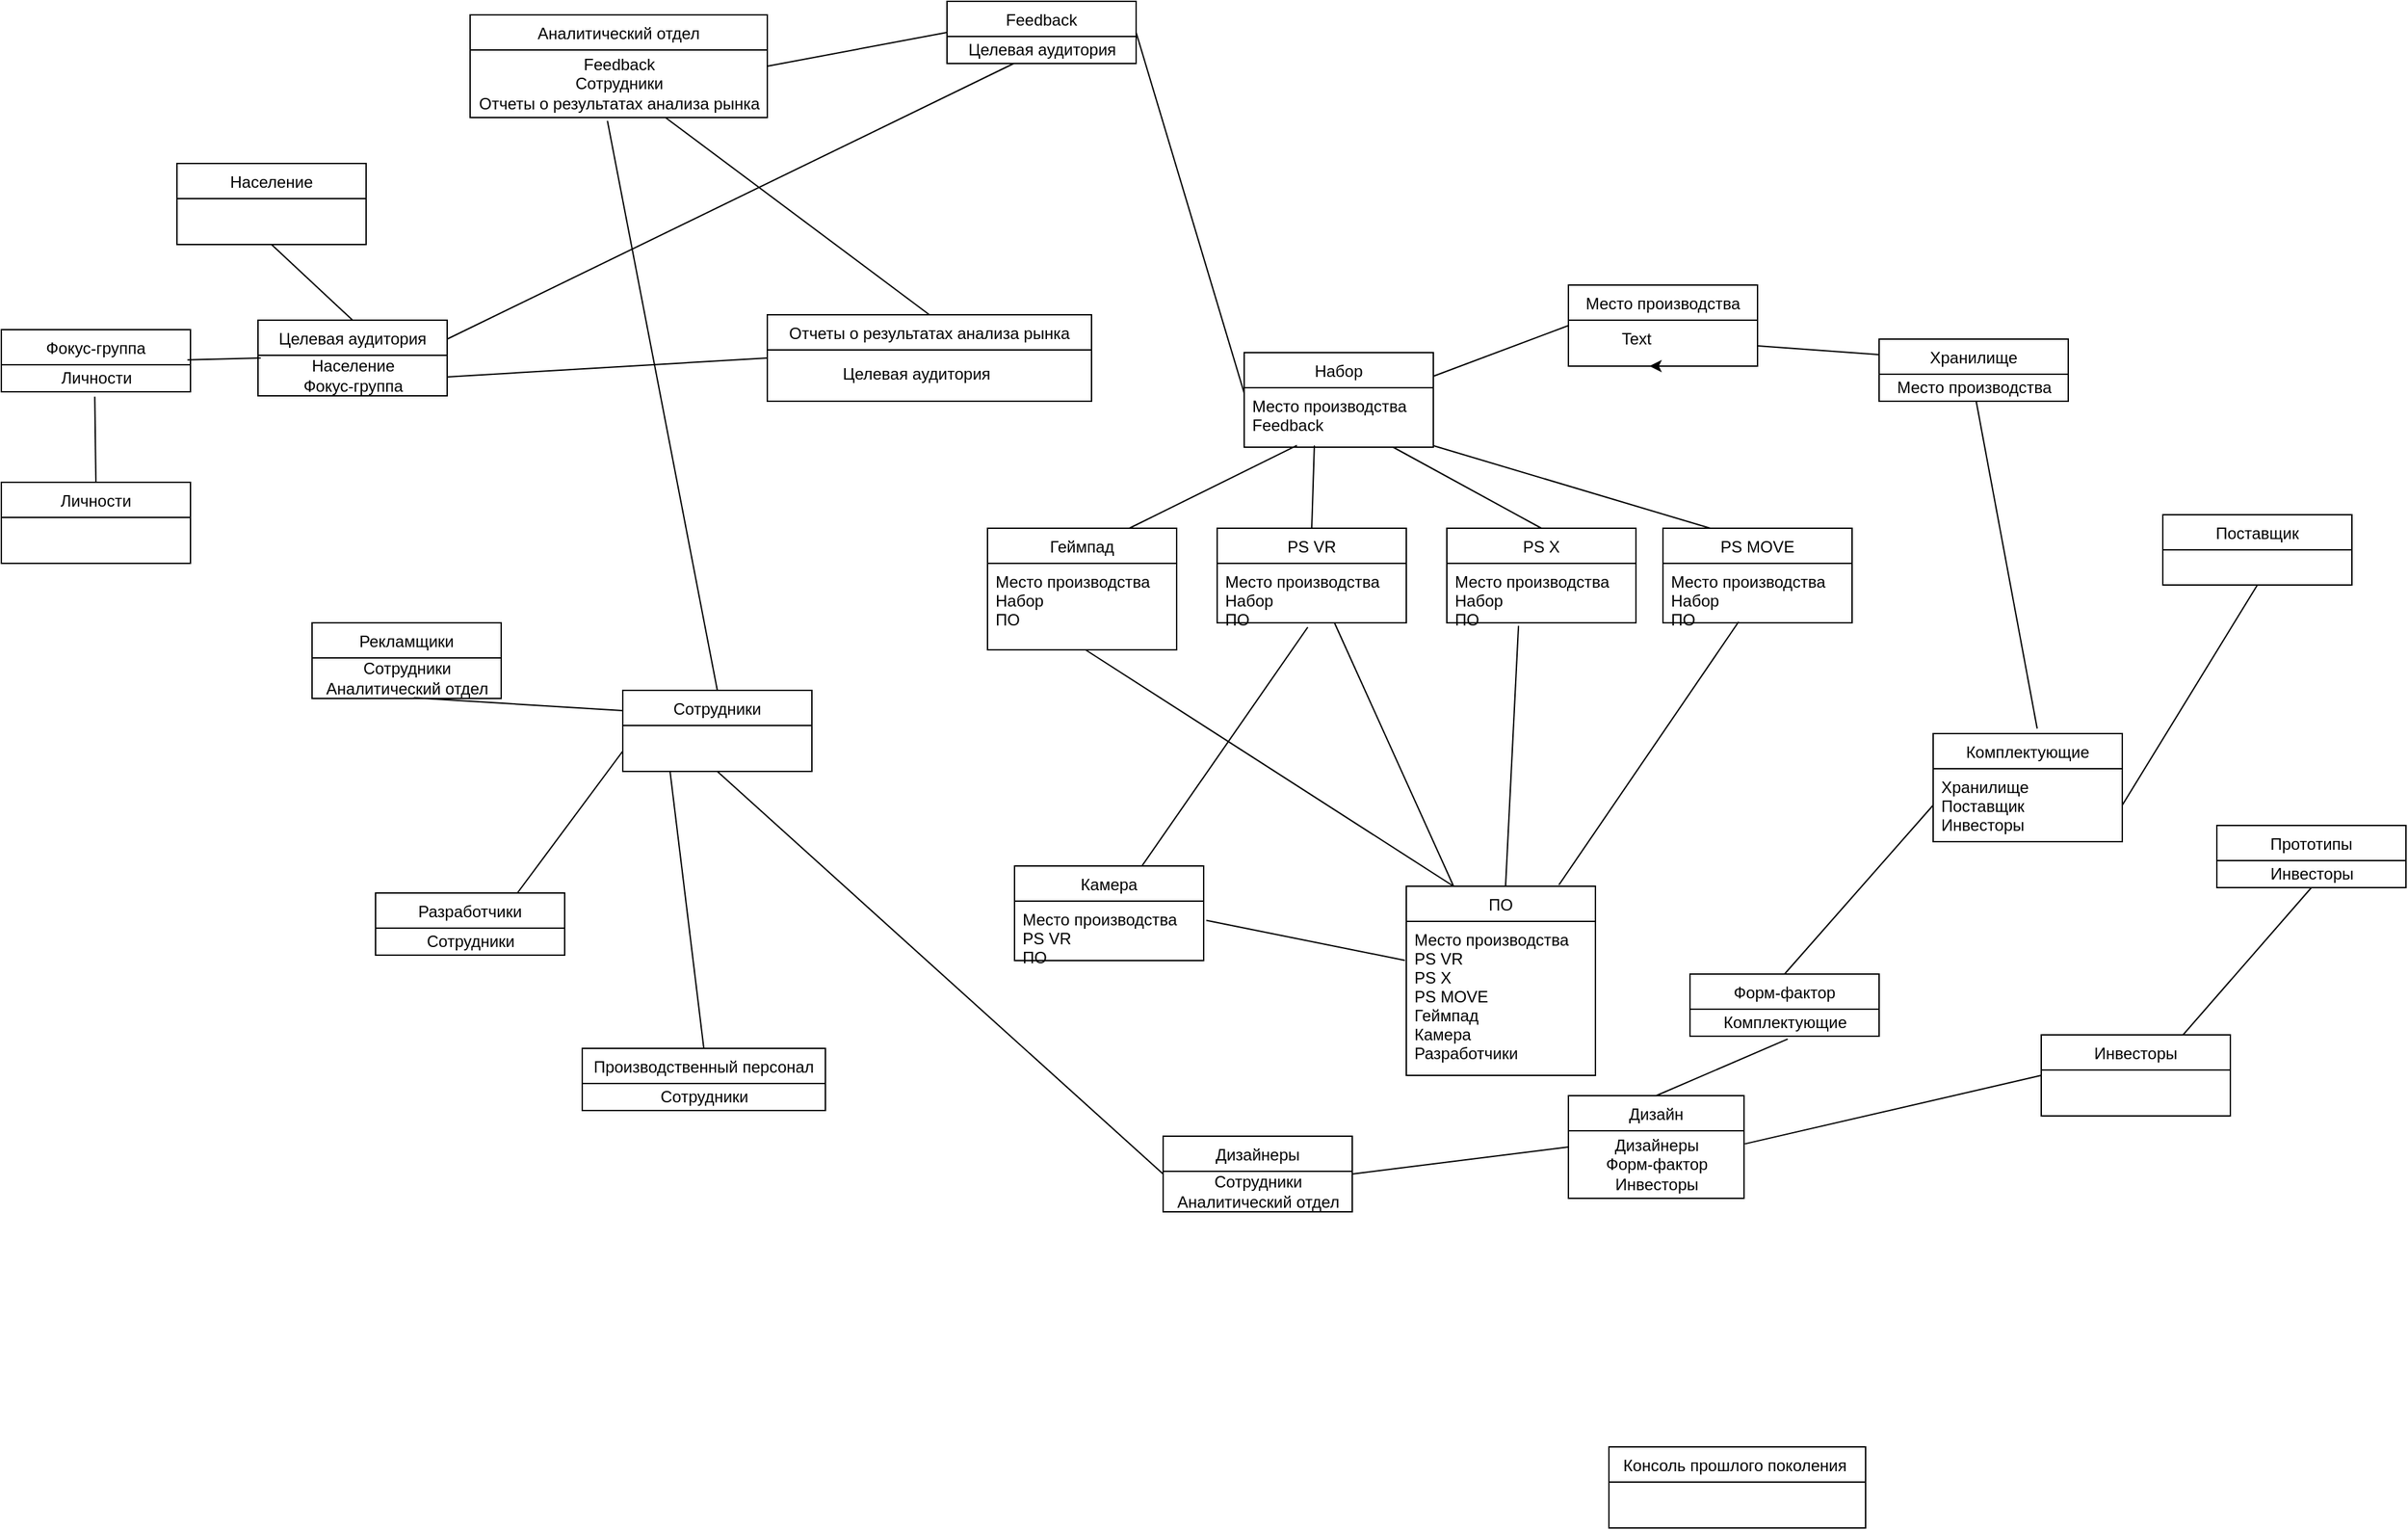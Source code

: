 <mxfile version="15.2.4" type="github">
  <diagram id="24gW2aaC1v7GGiUZ1pMK" name="Page-1">
    <mxGraphModel dx="2858" dy="2176" grid="1" gridSize="10" guides="1" tooltips="1" connect="1" arrows="1" fold="1" page="1" pageScale="1" pageWidth="827" pageHeight="1169" math="0" shadow="0">
      <root>
        <mxCell id="0" />
        <mxCell id="1" parent="0" />
        <mxCell id="wk1zh_JFjW3oBxZrR2lf-1" value="Набор" style="swimlane;fontStyle=0;childLayout=stackLayout;horizontal=1;startSize=26;fillColor=none;horizontalStack=0;resizeParent=1;resizeParentMax=0;resizeLast=0;collapsible=1;marginBottom=0;" parent="1" vertex="1">
          <mxGeometry x="160" y="70" width="140" height="70" as="geometry">
            <mxRectangle x="160" y="70" width="70" height="26" as="alternateBounds" />
          </mxGeometry>
        </mxCell>
        <mxCell id="wk1zh_JFjW3oBxZrR2lf-3" value="Место производства&#xa;Feedback" style="text;strokeColor=none;fillColor=none;align=left;verticalAlign=top;spacingLeft=4;spacingRight=4;overflow=hidden;rotatable=0;points=[[0,0.5],[1,0.5]];portConstraint=eastwest;" parent="wk1zh_JFjW3oBxZrR2lf-1" vertex="1">
          <mxGeometry y="26" width="140" height="44" as="geometry" />
        </mxCell>
        <mxCell id="wk1zh_JFjW3oBxZrR2lf-5" value="Геймпад" style="swimlane;fontStyle=0;childLayout=stackLayout;horizontal=1;startSize=26;fillColor=none;horizontalStack=0;resizeParent=1;resizeParentMax=0;resizeLast=0;collapsible=1;marginBottom=0;" parent="1" vertex="1">
          <mxGeometry x="-30" y="200" width="140" height="90" as="geometry" />
        </mxCell>
        <mxCell id="wk1zh_JFjW3oBxZrR2lf-6" value="Место производства&#xa;Набор&#xa;ПО" style="text;strokeColor=none;fillColor=none;align=left;verticalAlign=top;spacingLeft=4;spacingRight=4;overflow=hidden;rotatable=0;points=[[0,0.5],[1,0.5]];portConstraint=eastwest;" parent="wk1zh_JFjW3oBxZrR2lf-5" vertex="1">
          <mxGeometry y="26" width="140" height="64" as="geometry" />
        </mxCell>
        <mxCell id="wk1zh_JFjW3oBxZrR2lf-7" value="PS VR" style="swimlane;fontStyle=0;childLayout=stackLayout;horizontal=1;startSize=26;fillColor=none;horizontalStack=0;resizeParent=1;resizeParentMax=0;resizeLast=0;collapsible=1;marginBottom=0;" parent="1" vertex="1">
          <mxGeometry x="140" y="200" width="140" height="70" as="geometry" />
        </mxCell>
        <mxCell id="wk1zh_JFjW3oBxZrR2lf-8" value="Место производства&#xa;Набор&#xa;ПО" style="text;strokeColor=none;fillColor=none;align=left;verticalAlign=top;spacingLeft=4;spacingRight=4;overflow=hidden;rotatable=0;points=[[0,0.5],[1,0.5]];portConstraint=eastwest;" parent="wk1zh_JFjW3oBxZrR2lf-7" vertex="1">
          <mxGeometry y="26" width="140" height="44" as="geometry" />
        </mxCell>
        <mxCell id="wk1zh_JFjW3oBxZrR2lf-9" value="PS X" style="swimlane;fontStyle=0;childLayout=stackLayout;horizontal=1;startSize=26;fillColor=none;horizontalStack=0;resizeParent=1;resizeParentMax=0;resizeLast=0;collapsible=1;marginBottom=0;" parent="1" vertex="1">
          <mxGeometry x="310" y="200" width="140" height="70" as="geometry" />
        </mxCell>
        <mxCell id="wk1zh_JFjW3oBxZrR2lf-10" value="Место производства&#xa;Набор&#xa;ПО" style="text;strokeColor=none;fillColor=none;align=left;verticalAlign=top;spacingLeft=4;spacingRight=4;overflow=hidden;rotatable=0;points=[[0,0.5],[1,0.5]];portConstraint=eastwest;" parent="wk1zh_JFjW3oBxZrR2lf-9" vertex="1">
          <mxGeometry y="26" width="140" height="44" as="geometry" />
        </mxCell>
        <mxCell id="wk1zh_JFjW3oBxZrR2lf-11" value="PS MOVE" style="swimlane;fontStyle=0;childLayout=stackLayout;horizontal=1;startSize=26;fillColor=none;horizontalStack=0;resizeParent=1;resizeParentMax=0;resizeLast=0;collapsible=1;marginBottom=0;" parent="1" vertex="1">
          <mxGeometry x="470" y="200" width="140" height="70" as="geometry" />
        </mxCell>
        <mxCell id="wk1zh_JFjW3oBxZrR2lf-12" value="Место производства&#xa;Набор&#xa;ПО" style="text;strokeColor=none;fillColor=none;align=left;verticalAlign=top;spacingLeft=4;spacingRight=4;overflow=hidden;rotatable=0;points=[[0,0.5],[1,0.5]];portConstraint=eastwest;" parent="wk1zh_JFjW3oBxZrR2lf-11" vertex="1">
          <mxGeometry y="26" width="140" height="44" as="geometry" />
        </mxCell>
        <mxCell id="wk1zh_JFjW3oBxZrR2lf-13" value="Камера" style="swimlane;fontStyle=0;childLayout=stackLayout;horizontal=1;startSize=26;fillColor=none;horizontalStack=0;resizeParent=1;resizeParentMax=0;resizeLast=0;collapsible=1;marginBottom=0;" parent="1" vertex="1">
          <mxGeometry x="-10" y="450" width="140" height="70" as="geometry" />
        </mxCell>
        <mxCell id="wk1zh_JFjW3oBxZrR2lf-14" value="Место производства&#xa;PS VR&#xa;ПО" style="text;strokeColor=none;fillColor=none;align=left;verticalAlign=top;spacingLeft=4;spacingRight=4;overflow=hidden;rotatable=0;points=[[0,0.5],[1,0.5]];portConstraint=eastwest;" parent="wk1zh_JFjW3oBxZrR2lf-13" vertex="1">
          <mxGeometry y="26" width="140" height="44" as="geometry" />
        </mxCell>
        <mxCell id="wk1zh_JFjW3oBxZrR2lf-15" value="ПО" style="swimlane;fontStyle=0;childLayout=stackLayout;horizontal=1;startSize=26;fillColor=none;horizontalStack=0;resizeParent=1;resizeParentMax=0;resizeLast=0;collapsible=1;marginBottom=0;" parent="1" vertex="1">
          <mxGeometry x="280" y="465" width="140" height="140" as="geometry" />
        </mxCell>
        <mxCell id="wk1zh_JFjW3oBxZrR2lf-16" value="Место производства&#xa;PS VR&#xa;PS X&#xa;PS MOVE&#xa;Геймпад&#xa;Камера&#xa;Разработчики&#xa;" style="text;strokeColor=none;fillColor=none;align=left;verticalAlign=top;spacingLeft=4;spacingRight=4;overflow=hidden;rotatable=0;points=[[0,0.5],[1,0.5]];portConstraint=eastwest;" parent="wk1zh_JFjW3oBxZrR2lf-15" vertex="1">
          <mxGeometry y="26" width="140" height="114" as="geometry" />
        </mxCell>
        <mxCell id="wk1zh_JFjW3oBxZrR2lf-34" style="edgeStyle=orthogonalEdgeStyle;rounded=0;orthogonalLoop=1;jettySize=auto;html=1;exitX=0.5;exitY=1;exitDx=0;exitDy=0;" parent="1" source="wk1zh_JFjW3oBxZrR2lf-17" edge="1">
          <mxGeometry relative="1" as="geometry">
            <mxPoint x="460" y="80" as="targetPoint" />
          </mxGeometry>
        </mxCell>
        <mxCell id="wk1zh_JFjW3oBxZrR2lf-17" value="Место производства" style="swimlane;fontStyle=0;childLayout=stackLayout;horizontal=1;startSize=26;fillColor=none;horizontalStack=0;resizeParent=1;resizeParentMax=0;resizeLast=0;collapsible=1;marginBottom=0;" parent="1" vertex="1">
          <mxGeometry x="400" y="20" width="140" height="60" as="geometry" />
        </mxCell>
        <mxCell id="wk1zh_JFjW3oBxZrR2lf-20" value="Хранилище" style="swimlane;fontStyle=0;childLayout=stackLayout;horizontal=1;startSize=26;fillColor=none;horizontalStack=0;resizeParent=1;resizeParentMax=0;resizeLast=0;collapsible=1;marginBottom=0;" parent="1" vertex="1">
          <mxGeometry x="630" y="60" width="140" height="46" as="geometry" />
        </mxCell>
        <mxCell id="wk1zh_JFjW3oBxZrR2lf-21" value="Место производства" style="text;html=1;align=center;verticalAlign=middle;resizable=0;points=[];autosize=1;strokeColor=none;fillColor=none;" parent="wk1zh_JFjW3oBxZrR2lf-20" vertex="1">
          <mxGeometry y="26" width="140" height="20" as="geometry" />
        </mxCell>
        <mxCell id="wk1zh_JFjW3oBxZrR2lf-24" value="Комплектующие" style="swimlane;fontStyle=0;childLayout=stackLayout;horizontal=1;startSize=26;fillColor=none;horizontalStack=0;resizeParent=1;resizeParentMax=0;resizeLast=0;collapsible=1;marginBottom=0;" parent="1" vertex="1">
          <mxGeometry x="670" y="352" width="140" height="80" as="geometry" />
        </mxCell>
        <mxCell id="wk1zh_JFjW3oBxZrR2lf-25" value="Хранилище&#xa;Поставщик&#xa;Инвесторы" style="text;strokeColor=none;fillColor=none;align=left;verticalAlign=top;spacingLeft=4;spacingRight=4;overflow=hidden;rotatable=0;points=[[0,0.5],[1,0.5]];portConstraint=eastwest;" parent="wk1zh_JFjW3oBxZrR2lf-24" vertex="1">
          <mxGeometry y="26" width="140" height="54" as="geometry" />
        </mxCell>
        <mxCell id="wk1zh_JFjW3oBxZrR2lf-26" value="Поставщик" style="swimlane;fontStyle=0;childLayout=stackLayout;horizontal=1;startSize=26;fillColor=none;horizontalStack=0;resizeParent=1;resizeParentMax=0;resizeLast=0;collapsible=1;marginBottom=0;" parent="1" vertex="1">
          <mxGeometry x="840" y="190" width="140" height="52" as="geometry" />
        </mxCell>
        <mxCell id="wk1zh_JFjW3oBxZrR2lf-28" value="Форм-фактор" style="swimlane;fontStyle=0;childLayout=stackLayout;horizontal=1;startSize=26;fillColor=none;horizontalStack=0;resizeParent=1;resizeParentMax=0;resizeLast=0;collapsible=1;marginBottom=0;" parent="1" vertex="1">
          <mxGeometry x="490" y="530" width="140" height="46" as="geometry" />
        </mxCell>
        <mxCell id="Uil84AzYUFcc-cu5vtHI-4" value="Комплектующие" style="text;html=1;align=center;verticalAlign=middle;resizable=0;points=[];autosize=1;strokeColor=none;fillColor=none;" vertex="1" parent="wk1zh_JFjW3oBxZrR2lf-28">
          <mxGeometry y="26" width="140" height="20" as="geometry" />
        </mxCell>
        <mxCell id="wk1zh_JFjW3oBxZrR2lf-30" value="" style="endArrow=none;html=1;exitX=0.75;exitY=0;exitDx=0;exitDy=0;entryX=0.279;entryY=0.971;entryDx=0;entryDy=0;entryPerimeter=0;" parent="1" source="wk1zh_JFjW3oBxZrR2lf-5" target="wk1zh_JFjW3oBxZrR2lf-3" edge="1">
          <mxGeometry width="50" height="50" relative="1" as="geometry">
            <mxPoint x="230" y="400" as="sourcePoint" />
            <mxPoint x="280" y="350" as="targetPoint" />
          </mxGeometry>
        </mxCell>
        <mxCell id="wk1zh_JFjW3oBxZrR2lf-31" value="" style="endArrow=none;html=1;exitX=0.5;exitY=0;exitDx=0;exitDy=0;entryX=0.371;entryY=0.971;entryDx=0;entryDy=0;entryPerimeter=0;" parent="1" source="wk1zh_JFjW3oBxZrR2lf-7" target="wk1zh_JFjW3oBxZrR2lf-3" edge="1">
          <mxGeometry width="50" height="50" relative="1" as="geometry">
            <mxPoint x="85" y="210" as="sourcePoint" />
            <mxPoint x="209.06" y="151.246" as="targetPoint" />
          </mxGeometry>
        </mxCell>
        <mxCell id="wk1zh_JFjW3oBxZrR2lf-32" value="" style="endArrow=none;html=1;exitX=0.5;exitY=0;exitDx=0;exitDy=0;" parent="1" source="wk1zh_JFjW3oBxZrR2lf-9" target="wk1zh_JFjW3oBxZrR2lf-3" edge="1">
          <mxGeometry width="50" height="50" relative="1" as="geometry">
            <mxPoint x="95" y="220" as="sourcePoint" />
            <mxPoint x="219.06" y="161.246" as="targetPoint" />
          </mxGeometry>
        </mxCell>
        <mxCell id="wk1zh_JFjW3oBxZrR2lf-33" value="" style="endArrow=none;html=1;exitX=0.25;exitY=0;exitDx=0;exitDy=0;" parent="1" source="wk1zh_JFjW3oBxZrR2lf-11" target="wk1zh_JFjW3oBxZrR2lf-3" edge="1">
          <mxGeometry width="50" height="50" relative="1" as="geometry">
            <mxPoint x="105" y="230" as="sourcePoint" />
            <mxPoint x="229.06" y="171.246" as="targetPoint" />
          </mxGeometry>
        </mxCell>
        <mxCell id="wk1zh_JFjW3oBxZrR2lf-35" value="" style="endArrow=none;html=1;exitX=0.479;exitY=1.074;exitDx=0;exitDy=0;exitPerimeter=0;" parent="1" source="wk1zh_JFjW3oBxZrR2lf-8" target="wk1zh_JFjW3oBxZrR2lf-13" edge="1">
          <mxGeometry width="50" height="50" relative="1" as="geometry">
            <mxPoint x="115" y="240" as="sourcePoint" />
            <mxPoint x="239.06" y="181.246" as="targetPoint" />
          </mxGeometry>
        </mxCell>
        <mxCell id="wk1zh_JFjW3oBxZrR2lf-36" value="" style="endArrow=none;html=1;exitX=0.521;exitY=1.004;exitDx=0;exitDy=0;entryX=0.25;entryY=0;entryDx=0;entryDy=0;exitPerimeter=0;" parent="1" source="wk1zh_JFjW3oBxZrR2lf-6" target="wk1zh_JFjW3oBxZrR2lf-15" edge="1">
          <mxGeometry width="50" height="50" relative="1" as="geometry">
            <mxPoint x="125" y="250" as="sourcePoint" />
            <mxPoint x="249.06" y="191.246" as="targetPoint" />
          </mxGeometry>
        </mxCell>
        <mxCell id="wk1zh_JFjW3oBxZrR2lf-37" value="" style="endArrow=none;html=1;exitX=0.621;exitY=1.006;exitDx=0;exitDy=0;entryX=0.25;entryY=0;entryDx=0;entryDy=0;exitPerimeter=0;" parent="1" source="wk1zh_JFjW3oBxZrR2lf-8" target="wk1zh_JFjW3oBxZrR2lf-15" edge="1">
          <mxGeometry width="50" height="50" relative="1" as="geometry">
            <mxPoint x="135" y="260" as="sourcePoint" />
            <mxPoint x="259.06" y="201.246" as="targetPoint" />
          </mxGeometry>
        </mxCell>
        <mxCell id="wk1zh_JFjW3oBxZrR2lf-38" value="" style="endArrow=none;html=1;exitX=1.014;exitY=0.324;exitDx=0;exitDy=0;entryX=-0.007;entryY=0.253;entryDx=0;entryDy=0;entryPerimeter=0;exitPerimeter=0;" parent="1" source="wk1zh_JFjW3oBxZrR2lf-14" target="wk1zh_JFjW3oBxZrR2lf-16" edge="1">
          <mxGeometry width="50" height="50" relative="1" as="geometry">
            <mxPoint x="145" y="270" as="sourcePoint" />
            <mxPoint x="269.06" y="211.246" as="targetPoint" />
          </mxGeometry>
        </mxCell>
        <mxCell id="wk1zh_JFjW3oBxZrR2lf-39" value="" style="endArrow=none;html=1;entryX=0.379;entryY=1.051;entryDx=0;entryDy=0;entryPerimeter=0;" parent="1" source="wk1zh_JFjW3oBxZrR2lf-15" target="wk1zh_JFjW3oBxZrR2lf-10" edge="1">
          <mxGeometry width="50" height="50" relative="1" as="geometry">
            <mxPoint x="155" y="280" as="sourcePoint" />
            <mxPoint x="279.06" y="221.246" as="targetPoint" />
          </mxGeometry>
        </mxCell>
        <mxCell id="wk1zh_JFjW3oBxZrR2lf-40" value="" style="endArrow=none;html=1;exitX=0.807;exitY=-0.007;exitDx=0;exitDy=0;entryX=0.4;entryY=0.983;entryDx=0;entryDy=0;entryPerimeter=0;exitPerimeter=0;" parent="1" source="wk1zh_JFjW3oBxZrR2lf-15" target="wk1zh_JFjW3oBxZrR2lf-12" edge="1">
          <mxGeometry width="50" height="50" relative="1" as="geometry">
            <mxPoint x="165" y="290" as="sourcePoint" />
            <mxPoint x="289.06" y="231.246" as="targetPoint" />
          </mxGeometry>
        </mxCell>
        <mxCell id="wk1zh_JFjW3oBxZrR2lf-41" value="" style="endArrow=none;html=1;exitX=0;exitY=0.5;exitDx=0;exitDy=0;entryX=1;entryY=0.25;entryDx=0;entryDy=0;" parent="1" source="wk1zh_JFjW3oBxZrR2lf-17" target="wk1zh_JFjW3oBxZrR2lf-1" edge="1">
          <mxGeometry width="50" height="50" relative="1" as="geometry">
            <mxPoint x="175" y="300" as="sourcePoint" />
            <mxPoint x="299.06" y="241.246" as="targetPoint" />
          </mxGeometry>
        </mxCell>
        <mxCell id="wk1zh_JFjW3oBxZrR2lf-42" value="" style="endArrow=none;html=1;exitX=0;exitY=0.25;exitDx=0;exitDy=0;entryX=1;entryY=0.75;entryDx=0;entryDy=0;" parent="1" source="wk1zh_JFjW3oBxZrR2lf-20" target="wk1zh_JFjW3oBxZrR2lf-17" edge="1">
          <mxGeometry width="50" height="50" relative="1" as="geometry">
            <mxPoint x="185" y="310" as="sourcePoint" />
            <mxPoint x="309.06" y="251.246" as="targetPoint" />
          </mxGeometry>
        </mxCell>
        <mxCell id="wk1zh_JFjW3oBxZrR2lf-43" value="" style="endArrow=none;html=1;exitX=0.55;exitY=-0.047;exitDx=0;exitDy=0;exitPerimeter=0;" parent="1" source="wk1zh_JFjW3oBxZrR2lf-24" target="wk1zh_JFjW3oBxZrR2lf-21" edge="1">
          <mxGeometry width="50" height="50" relative="1" as="geometry">
            <mxPoint x="195" y="320" as="sourcePoint" />
            <mxPoint x="319.06" y="261.246" as="targetPoint" />
          </mxGeometry>
        </mxCell>
        <mxCell id="wk1zh_JFjW3oBxZrR2lf-44" value="" style="endArrow=none;html=1;entryX=1;entryY=0.5;entryDx=0;entryDy=0;exitX=0.5;exitY=1;exitDx=0;exitDy=0;" parent="1" source="wk1zh_JFjW3oBxZrR2lf-26" target="wk1zh_JFjW3oBxZrR2lf-25" edge="1">
          <mxGeometry width="50" height="50" relative="1" as="geometry">
            <mxPoint x="925" y="180" as="sourcePoint" />
            <mxPoint x="329.06" y="271.246" as="targetPoint" />
          </mxGeometry>
        </mxCell>
        <mxCell id="wk1zh_JFjW3oBxZrR2lf-45" value="Feedback" style="swimlane;fontStyle=0;childLayout=stackLayout;horizontal=1;startSize=26;fillColor=none;horizontalStack=0;resizeParent=1;resizeParentMax=0;resizeLast=0;collapsible=1;marginBottom=0;" parent="1" vertex="1">
          <mxGeometry x="-60" y="-190" width="140" height="46" as="geometry" />
        </mxCell>
        <mxCell id="Uil84AzYUFcc-cu5vtHI-38" value="Целевая аудитория" style="text;html=1;align=center;verticalAlign=middle;resizable=0;points=[];autosize=1;strokeColor=none;fillColor=none;" vertex="1" parent="wk1zh_JFjW3oBxZrR2lf-45">
          <mxGeometry y="26" width="140" height="20" as="geometry" />
        </mxCell>
        <mxCell id="wk1zh_JFjW3oBxZrR2lf-47" value="" style="endArrow=none;html=1;exitX=1;exitY=0.5;exitDx=0;exitDy=0;" parent="1" source="wk1zh_JFjW3oBxZrR2lf-45" edge="1">
          <mxGeometry width="50" height="50" relative="1" as="geometry">
            <mxPoint x="480" y="300" as="sourcePoint" />
            <mxPoint x="160" y="100" as="targetPoint" />
          </mxGeometry>
        </mxCell>
        <mxCell id="wk1zh_JFjW3oBxZrR2lf-50" value="" style="group" parent="1" vertex="1" connectable="0">
          <mxGeometry x="-413" y="-180" width="220" height="66" as="geometry" />
        </mxCell>
        <mxCell id="wk1zh_JFjW3oBxZrR2lf-48" value="Аналитический отдел" style="swimlane;fontStyle=0;childLayout=stackLayout;horizontal=1;startSize=26;fillColor=none;horizontalStack=0;resizeParent=1;resizeParentMax=0;resizeLast=0;collapsible=1;marginBottom=0;" parent="wk1zh_JFjW3oBxZrR2lf-50" vertex="1">
          <mxGeometry width="220" height="76" as="geometry" />
        </mxCell>
        <mxCell id="wk1zh_JFjW3oBxZrR2lf-49" value="Feedback&lt;br&gt;Сотрудники&lt;br&gt;Отчеты о результатах анализа рынка" style="text;html=1;align=center;verticalAlign=middle;resizable=0;points=[];autosize=1;strokeColor=none;fillColor=none;" parent="wk1zh_JFjW3oBxZrR2lf-48" vertex="1">
          <mxGeometry y="26" width="220" height="50" as="geometry" />
        </mxCell>
        <mxCell id="wk1zh_JFjW3oBxZrR2lf-51" value="" style="endArrow=none;html=1;exitX=1;exitY=0.5;exitDx=0;exitDy=0;entryX=0;entryY=0.5;entryDx=0;entryDy=0;" parent="1" source="wk1zh_JFjW3oBxZrR2lf-48" target="wk1zh_JFjW3oBxZrR2lf-45" edge="1">
          <mxGeometry width="50" height="50" relative="1" as="geometry">
            <mxPoint x="290" y="300" as="sourcePoint" />
            <mxPoint x="340" y="250" as="targetPoint" />
          </mxGeometry>
        </mxCell>
        <mxCell id="wk1zh_JFjW3oBxZrR2lf-52" value="" style="group" parent="1" vertex="1" connectable="0">
          <mxGeometry x="750" y="575" width="140" height="60" as="geometry" />
        </mxCell>
        <mxCell id="wk1zh_JFjW3oBxZrR2lf-53" value="Инвесторы" style="swimlane;fontStyle=0;childLayout=stackLayout;horizontal=1;startSize=26;fillColor=none;horizontalStack=0;resizeParent=1;resizeParentMax=0;resizeLast=0;collapsible=1;marginBottom=0;" parent="wk1zh_JFjW3oBxZrR2lf-52" vertex="1">
          <mxGeometry width="140" height="60" as="geometry" />
        </mxCell>
        <mxCell id="wk1zh_JFjW3oBxZrR2lf-55" value="" style="group" parent="1" vertex="1" connectable="0">
          <mxGeometry x="100" y="650" width="140" height="60" as="geometry" />
        </mxCell>
        <mxCell id="wk1zh_JFjW3oBxZrR2lf-56" value="Дизайнеры" style="swimlane;fontStyle=0;childLayout=stackLayout;horizontal=1;startSize=26;fillColor=none;horizontalStack=0;resizeParent=1;resizeParentMax=0;resizeLast=0;collapsible=1;marginBottom=0;" parent="wk1zh_JFjW3oBxZrR2lf-55" vertex="1">
          <mxGeometry width="140" height="56" as="geometry" />
        </mxCell>
        <mxCell id="Uil84AzYUFcc-cu5vtHI-12" value="Сотрудники&lt;br&gt;Аналитический отдел" style="text;html=1;align=center;verticalAlign=middle;resizable=0;points=[];autosize=1;strokeColor=none;fillColor=none;" vertex="1" parent="wk1zh_JFjW3oBxZrR2lf-56">
          <mxGeometry y="26" width="140" height="30" as="geometry" />
        </mxCell>
        <mxCell id="wk1zh_JFjW3oBxZrR2lf-57" value="" style="group" parent="1" vertex="1" connectable="0">
          <mxGeometry x="880" y="420" width="140" height="60" as="geometry" />
        </mxCell>
        <mxCell id="wk1zh_JFjW3oBxZrR2lf-58" value="Прототипы" style="swimlane;fontStyle=0;childLayout=stackLayout;horizontal=1;startSize=26;fillColor=none;horizontalStack=0;resizeParent=1;resizeParentMax=0;resizeLast=0;collapsible=1;marginBottom=0;" parent="wk1zh_JFjW3oBxZrR2lf-57" vertex="1">
          <mxGeometry width="140" height="46" as="geometry" />
        </mxCell>
        <mxCell id="Uil84AzYUFcc-cu5vtHI-9" value="Инвесторы" style="text;html=1;align=center;verticalAlign=middle;resizable=0;points=[];autosize=1;strokeColor=none;fillColor=none;" vertex="1" parent="wk1zh_JFjW3oBxZrR2lf-58">
          <mxGeometry y="26" width="140" height="20" as="geometry" />
        </mxCell>
        <mxCell id="wk1zh_JFjW3oBxZrR2lf-60" value="" style="group" parent="1" vertex="1" connectable="0">
          <mxGeometry x="-300" y="320" width="140" height="60" as="geometry" />
        </mxCell>
        <mxCell id="wk1zh_JFjW3oBxZrR2lf-61" value="Сотрудники" style="swimlane;fontStyle=0;childLayout=stackLayout;horizontal=1;startSize=26;fillColor=none;horizontalStack=0;resizeParent=1;resizeParentMax=0;resizeLast=0;collapsible=1;marginBottom=0;" parent="wk1zh_JFjW3oBxZrR2lf-60" vertex="1">
          <mxGeometry width="140" height="60" as="geometry" />
        </mxCell>
        <mxCell id="Uil84AzYUFcc-cu5vtHI-5" value="" style="endArrow=none;html=1;exitX=0.5;exitY=0;exitDx=0;exitDy=0;entryX=0;entryY=0.5;entryDx=0;entryDy=0;" edge="1" parent="1" source="wk1zh_JFjW3oBxZrR2lf-28" target="wk1zh_JFjW3oBxZrR2lf-25">
          <mxGeometry width="50" height="50" relative="1" as="geometry">
            <mxPoint x="230" y="380" as="sourcePoint" />
            <mxPoint x="280" y="330" as="targetPoint" />
          </mxGeometry>
        </mxCell>
        <mxCell id="Uil84AzYUFcc-cu5vtHI-6" value="" style="group" vertex="1" connectable="0" parent="1">
          <mxGeometry x="400" y="620" width="140" height="90" as="geometry" />
        </mxCell>
        <mxCell id="wk1zh_JFjW3oBxZrR2lf-19" value="Дизайн" style="swimlane;fontStyle=0;childLayout=stackLayout;horizontal=1;startSize=26;fillColor=none;horizontalStack=0;resizeParent=1;resizeParentMax=0;resizeLast=0;collapsible=1;marginBottom=0;" parent="Uil84AzYUFcc-cu5vtHI-6" vertex="1">
          <mxGeometry width="130" height="76" as="geometry" />
        </mxCell>
        <mxCell id="Uil84AzYUFcc-cu5vtHI-3" value="Дизайнеры&lt;br&gt;Форм-фактор&lt;br&gt;Инвесторы" style="text;html=1;align=center;verticalAlign=middle;resizable=0;points=[];autosize=1;strokeColor=none;fillColor=none;" vertex="1" parent="wk1zh_JFjW3oBxZrR2lf-19">
          <mxGeometry y="26" width="130" height="50" as="geometry" />
        </mxCell>
        <mxCell id="Uil84AzYUFcc-cu5vtHI-7" value="" style="endArrow=none;html=1;entryX=0.517;entryY=1.103;entryDx=0;entryDy=0;entryPerimeter=0;exitX=0.5;exitY=0;exitDx=0;exitDy=0;" edge="1" parent="1" source="wk1zh_JFjW3oBxZrR2lf-19" target="Uil84AzYUFcc-cu5vtHI-4">
          <mxGeometry width="50" height="50" relative="1" as="geometry">
            <mxPoint x="230" y="380" as="sourcePoint" />
            <mxPoint x="280" y="330" as="targetPoint" />
          </mxGeometry>
        </mxCell>
        <mxCell id="Uil84AzYUFcc-cu5vtHI-8" value="" style="endArrow=none;html=1;entryX=0;entryY=0.5;entryDx=0;entryDy=0;exitX=1;exitY=0.5;exitDx=0;exitDy=0;" edge="1" parent="1" source="wk1zh_JFjW3oBxZrR2lf-56" target="wk1zh_JFjW3oBxZrR2lf-19">
          <mxGeometry width="50" height="50" relative="1" as="geometry">
            <mxPoint x="230" y="380" as="sourcePoint" />
            <mxPoint x="280" y="330" as="targetPoint" />
          </mxGeometry>
        </mxCell>
        <mxCell id="Uil84AzYUFcc-cu5vtHI-10" value="" style="endArrow=none;html=1;entryX=0.5;entryY=1;entryDx=0;entryDy=0;exitX=0.75;exitY=0;exitDx=0;exitDy=0;" edge="1" parent="1" source="wk1zh_JFjW3oBxZrR2lf-53" target="wk1zh_JFjW3oBxZrR2lf-58">
          <mxGeometry width="50" height="50" relative="1" as="geometry">
            <mxPoint x="230" y="370" as="sourcePoint" />
            <mxPoint x="280" y="320" as="targetPoint" />
          </mxGeometry>
        </mxCell>
        <mxCell id="Uil84AzYUFcc-cu5vtHI-11" value="" style="endArrow=none;html=1;entryX=0;entryY=0.5;entryDx=0;entryDy=0;exitX=1.005;exitY=0.194;exitDx=0;exitDy=0;exitPerimeter=0;" edge="1" parent="1" source="Uil84AzYUFcc-cu5vtHI-3" target="wk1zh_JFjW3oBxZrR2lf-53">
          <mxGeometry width="50" height="50" relative="1" as="geometry">
            <mxPoint x="230" y="370" as="sourcePoint" />
            <mxPoint x="280" y="320" as="targetPoint" />
          </mxGeometry>
        </mxCell>
        <mxCell id="Uil84AzYUFcc-cu5vtHI-13" value="" style="endArrow=none;html=1;entryX=0.462;entryY=1.049;entryDx=0;entryDy=0;entryPerimeter=0;exitX=0.5;exitY=0;exitDx=0;exitDy=0;" edge="1" parent="1" source="wk1zh_JFjW3oBxZrR2lf-61" target="wk1zh_JFjW3oBxZrR2lf-49">
          <mxGeometry width="50" height="50" relative="1" as="geometry">
            <mxPoint x="230" y="360" as="sourcePoint" />
            <mxPoint x="280" y="310" as="targetPoint" />
          </mxGeometry>
        </mxCell>
        <mxCell id="Uil84AzYUFcc-cu5vtHI-14" value="" style="endArrow=none;html=1;entryX=0.5;entryY=1;entryDx=0;entryDy=0;exitX=0;exitY=0.5;exitDx=0;exitDy=0;" edge="1" parent="1" source="wk1zh_JFjW3oBxZrR2lf-56" target="wk1zh_JFjW3oBxZrR2lf-61">
          <mxGeometry width="50" height="50" relative="1" as="geometry">
            <mxPoint x="230" y="360" as="sourcePoint" />
            <mxPoint x="280" y="310" as="targetPoint" />
          </mxGeometry>
        </mxCell>
        <mxCell id="Uil84AzYUFcc-cu5vtHI-15" value="" style="group" vertex="1" connectable="0" parent="1">
          <mxGeometry x="-483" y="470" width="140" height="60" as="geometry" />
        </mxCell>
        <mxCell id="Uil84AzYUFcc-cu5vtHI-16" value="Разработчики" style="swimlane;fontStyle=0;childLayout=stackLayout;horizontal=1;startSize=26;fillColor=none;horizontalStack=0;resizeParent=1;resizeParentMax=0;resizeLast=0;collapsible=1;marginBottom=0;" vertex="1" parent="Uil84AzYUFcc-cu5vtHI-15">
          <mxGeometry width="140" height="46" as="geometry" />
        </mxCell>
        <mxCell id="Uil84AzYUFcc-cu5vtHI-24" value="Сотрудники" style="text;html=1;align=center;verticalAlign=middle;resizable=0;points=[];autosize=1;strokeColor=none;fillColor=none;" vertex="1" parent="Uil84AzYUFcc-cu5vtHI-16">
          <mxGeometry y="26" width="140" height="20" as="geometry" />
        </mxCell>
        <mxCell id="Uil84AzYUFcc-cu5vtHI-17" value="" style="group" vertex="1" connectable="0" parent="1">
          <mxGeometry x="-330" y="585" width="180" height="60" as="geometry" />
        </mxCell>
        <mxCell id="Uil84AzYUFcc-cu5vtHI-18" value="Производственный персонал" style="swimlane;fontStyle=0;childLayout=stackLayout;horizontal=1;startSize=26;fillColor=none;horizontalStack=0;resizeParent=1;resizeParentMax=0;resizeLast=0;collapsible=1;marginBottom=0;" vertex="1" parent="Uil84AzYUFcc-cu5vtHI-17">
          <mxGeometry width="180" height="46" as="geometry" />
        </mxCell>
        <mxCell id="Uil84AzYUFcc-cu5vtHI-23" value="Сотрудники" style="text;html=1;align=center;verticalAlign=middle;resizable=0;points=[];autosize=1;strokeColor=none;fillColor=none;" vertex="1" parent="Uil84AzYUFcc-cu5vtHI-18">
          <mxGeometry y="26" width="180" height="20" as="geometry" />
        </mxCell>
        <mxCell id="Uil84AzYUFcc-cu5vtHI-20" value="Text" style="text;html=1;align=center;verticalAlign=middle;resizable=0;points=[];autosize=1;strokeColor=none;fillColor=none;" vertex="1" parent="1">
          <mxGeometry x="430" y="50" width="40" height="20" as="geometry" />
        </mxCell>
        <mxCell id="Uil84AzYUFcc-cu5vtHI-21" value="" style="group" vertex="1" connectable="0" parent="1">
          <mxGeometry x="-530" y="270" width="140" height="60" as="geometry" />
        </mxCell>
        <mxCell id="Uil84AzYUFcc-cu5vtHI-22" value="Рекламщики" style="swimlane;fontStyle=0;childLayout=stackLayout;horizontal=1;startSize=26;fillColor=none;horizontalStack=0;resizeParent=1;resizeParentMax=0;resizeLast=0;collapsible=1;marginBottom=0;" vertex="1" parent="Uil84AzYUFcc-cu5vtHI-21">
          <mxGeometry width="140" height="56" as="geometry" />
        </mxCell>
        <mxCell id="Uil84AzYUFcc-cu5vtHI-25" value="Сотрудники&lt;br&gt;Аналитический отдел" style="text;html=1;align=center;verticalAlign=middle;resizable=0;points=[];autosize=1;strokeColor=none;fillColor=none;" vertex="1" parent="Uil84AzYUFcc-cu5vtHI-22">
          <mxGeometry y="26" width="140" height="30" as="geometry" />
        </mxCell>
        <mxCell id="Uil84AzYUFcc-cu5vtHI-26" value="" style="endArrow=none;html=1;entryX=0.25;entryY=1;entryDx=0;entryDy=0;exitX=0.5;exitY=0;exitDx=0;exitDy=0;" edge="1" parent="1" source="Uil84AzYUFcc-cu5vtHI-18" target="wk1zh_JFjW3oBxZrR2lf-61">
          <mxGeometry width="50" height="50" relative="1" as="geometry">
            <mxPoint x="230" y="360" as="sourcePoint" />
            <mxPoint x="280" y="310" as="targetPoint" />
          </mxGeometry>
        </mxCell>
        <mxCell id="Uil84AzYUFcc-cu5vtHI-27" value="" style="endArrow=none;html=1;entryX=0;entryY=0.75;entryDx=0;entryDy=0;exitX=0.75;exitY=0;exitDx=0;exitDy=0;" edge="1" parent="1" source="Uil84AzYUFcc-cu5vtHI-16" target="wk1zh_JFjW3oBxZrR2lf-61">
          <mxGeometry width="50" height="50" relative="1" as="geometry">
            <mxPoint x="230" y="360" as="sourcePoint" />
            <mxPoint x="280" y="310" as="targetPoint" />
          </mxGeometry>
        </mxCell>
        <mxCell id="Uil84AzYUFcc-cu5vtHI-28" value="" style="endArrow=none;html=1;entryX=0.538;entryY=0.985;entryDx=0;entryDy=0;entryPerimeter=0;exitX=0;exitY=0.25;exitDx=0;exitDy=0;" edge="1" parent="1" source="wk1zh_JFjW3oBxZrR2lf-61" target="Uil84AzYUFcc-cu5vtHI-25">
          <mxGeometry width="50" height="50" relative="1" as="geometry">
            <mxPoint x="230" y="360" as="sourcePoint" />
            <mxPoint x="280" y="310" as="targetPoint" />
          </mxGeometry>
        </mxCell>
        <mxCell id="Uil84AzYUFcc-cu5vtHI-31" value="" style="group" vertex="1" connectable="0" parent="1">
          <mxGeometry x="-630" y="-70" width="140" height="60" as="geometry" />
        </mxCell>
        <mxCell id="Uil84AzYUFcc-cu5vtHI-32" value="Население" style="swimlane;fontStyle=0;childLayout=stackLayout;horizontal=1;startSize=26;fillColor=none;horizontalStack=0;resizeParent=1;resizeParentMax=0;resizeLast=0;collapsible=1;marginBottom=0;" vertex="1" parent="Uil84AzYUFcc-cu5vtHI-31">
          <mxGeometry width="140" height="60" as="geometry" />
        </mxCell>
        <mxCell id="Uil84AzYUFcc-cu5vtHI-34" value="" style="endArrow=none;html=1;entryX=0.5;entryY=1;entryDx=0;entryDy=0;exitX=0.5;exitY=0;exitDx=0;exitDy=0;" edge="1" parent="1" source="Uil84AzYUFcc-cu5vtHI-30" target="Uil84AzYUFcc-cu5vtHI-32">
          <mxGeometry width="50" height="50" relative="1" as="geometry">
            <mxPoint x="200" y="236" as="sourcePoint" />
            <mxPoint x="250" y="186" as="targetPoint" />
          </mxGeometry>
        </mxCell>
        <mxCell id="Uil84AzYUFcc-cu5vtHI-30" value="Целевая аудитория" style="swimlane;fontStyle=0;childLayout=stackLayout;horizontal=1;startSize=26;fillColor=none;horizontalStack=0;resizeParent=1;resizeParentMax=0;resizeLast=0;collapsible=1;marginBottom=0;" vertex="1" parent="1">
          <mxGeometry x="-570" y="46" width="140" height="56" as="geometry" />
        </mxCell>
        <mxCell id="Uil84AzYUFcc-cu5vtHI-49" value="Население&lt;br&gt;Фокус-группа" style="text;html=1;align=center;verticalAlign=middle;resizable=0;points=[];autosize=1;strokeColor=none;fillColor=none;" vertex="1" parent="Uil84AzYUFcc-cu5vtHI-30">
          <mxGeometry y="26" width="140" height="30" as="geometry" />
        </mxCell>
        <mxCell id="Uil84AzYUFcc-cu5vtHI-39" value="" style="group" vertex="1" connectable="0" parent="1">
          <mxGeometry x="-193" y="42" width="240" height="64" as="geometry" />
        </mxCell>
        <mxCell id="Uil84AzYUFcc-cu5vtHI-35" value="" style="group" vertex="1" connectable="0" parent="Uil84AzYUFcc-cu5vtHI-39">
          <mxGeometry width="240" height="64" as="geometry" />
        </mxCell>
        <mxCell id="Uil84AzYUFcc-cu5vtHI-36" value="Отчеты о результатах анализа рынка" style="swimlane;fontStyle=0;childLayout=stackLayout;horizontal=1;startSize=26;fillColor=none;horizontalStack=0;resizeParent=1;resizeParentMax=0;resizeLast=0;collapsible=1;marginBottom=0;" vertex="1" parent="Uil84AzYUFcc-cu5vtHI-35">
          <mxGeometry width="240" height="64" as="geometry" />
        </mxCell>
        <mxCell id="Uil84AzYUFcc-cu5vtHI-37" value="Целевая аудитория" style="text;html=1;align=center;verticalAlign=middle;resizable=0;points=[];autosize=1;strokeColor=none;fillColor=none;" vertex="1" parent="Uil84AzYUFcc-cu5vtHI-39">
          <mxGeometry x="50" y="34" width="120" height="20" as="geometry" />
        </mxCell>
        <mxCell id="Uil84AzYUFcc-cu5vtHI-40" value="" style="endArrow=none;html=1;exitX=1;exitY=0.25;exitDx=0;exitDy=0;" edge="1" parent="1" source="Uil84AzYUFcc-cu5vtHI-30" target="Uil84AzYUFcc-cu5vtHI-38">
          <mxGeometry width="50" height="50" relative="1" as="geometry">
            <mxPoint x="-190" y="36" as="sourcePoint" />
            <mxPoint x="-140" y="-14" as="targetPoint" />
          </mxGeometry>
        </mxCell>
        <mxCell id="Uil84AzYUFcc-cu5vtHI-41" value="" style="endArrow=none;html=1;exitX=1;exitY=0.75;exitDx=0;exitDy=0;entryX=0;entryY=0.5;entryDx=0;entryDy=0;" edge="1" parent="1" source="Uil84AzYUFcc-cu5vtHI-30" target="Uil84AzYUFcc-cu5vtHI-36">
          <mxGeometry width="50" height="50" relative="1" as="geometry">
            <mxPoint x="230" as="sourcePoint" />
            <mxPoint x="280" y="-50" as="targetPoint" />
          </mxGeometry>
        </mxCell>
        <mxCell id="Uil84AzYUFcc-cu5vtHI-42" value="" style="endArrow=none;html=1;entryX=0.658;entryY=1.002;entryDx=0;entryDy=0;entryPerimeter=0;exitX=0.5;exitY=0;exitDx=0;exitDy=0;" edge="1" parent="1" source="Uil84AzYUFcc-cu5vtHI-36" target="wk1zh_JFjW3oBxZrR2lf-49">
          <mxGeometry width="50" height="50" relative="1" as="geometry">
            <mxPoint x="230" as="sourcePoint" />
            <mxPoint x="280" y="-50" as="targetPoint" />
          </mxGeometry>
        </mxCell>
        <mxCell id="Uil84AzYUFcc-cu5vtHI-43" value="" style="group" vertex="1" connectable="0" parent="1">
          <mxGeometry x="-760" y="53" width="140" height="60" as="geometry" />
        </mxCell>
        <mxCell id="Uil84AzYUFcc-cu5vtHI-44" value="Фокус-группа" style="swimlane;fontStyle=0;childLayout=stackLayout;horizontal=1;startSize=26;fillColor=none;horizontalStack=0;resizeParent=1;resizeParentMax=0;resizeLast=0;collapsible=1;marginBottom=0;" vertex="1" parent="Uil84AzYUFcc-cu5vtHI-43">
          <mxGeometry width="140" height="46" as="geometry" />
        </mxCell>
        <mxCell id="Uil84AzYUFcc-cu5vtHI-48" value="Личности" style="text;html=1;align=center;verticalAlign=middle;resizable=0;points=[];autosize=1;strokeColor=none;fillColor=none;" vertex="1" parent="Uil84AzYUFcc-cu5vtHI-44">
          <mxGeometry y="26" width="140" height="20" as="geometry" />
        </mxCell>
        <mxCell id="Uil84AzYUFcc-cu5vtHI-45" value="" style="group" vertex="1" connectable="0" parent="1">
          <mxGeometry x="-760" y="166" width="140" height="60" as="geometry" />
        </mxCell>
        <mxCell id="Uil84AzYUFcc-cu5vtHI-46" value="Личности" style="swimlane;fontStyle=0;childLayout=stackLayout;horizontal=1;startSize=26;fillColor=none;horizontalStack=0;resizeParent=1;resizeParentMax=0;resizeLast=0;collapsible=1;marginBottom=0;" vertex="1" parent="Uil84AzYUFcc-cu5vtHI-45">
          <mxGeometry width="140" height="60" as="geometry" />
        </mxCell>
        <mxCell id="Uil84AzYUFcc-cu5vtHI-50" value="" style="endArrow=none;html=1;entryX=0.494;entryY=1.179;entryDx=0;entryDy=0;entryPerimeter=0;exitX=0.5;exitY=0;exitDx=0;exitDy=0;" edge="1" parent="1" source="Uil84AzYUFcc-cu5vtHI-46" target="Uil84AzYUFcc-cu5vtHI-48">
          <mxGeometry width="50" height="50" relative="1" as="geometry">
            <mxPoint y="300" as="sourcePoint" />
            <mxPoint x="50" y="250" as="targetPoint" />
          </mxGeometry>
        </mxCell>
        <mxCell id="Uil84AzYUFcc-cu5vtHI-51" value="" style="endArrow=none;html=1;exitX=0.984;exitY=-0.179;exitDx=0;exitDy=0;exitPerimeter=0;entryX=0.014;entryY=0.067;entryDx=0;entryDy=0;entryPerimeter=0;" edge="1" parent="1" source="Uil84AzYUFcc-cu5vtHI-48" target="Uil84AzYUFcc-cu5vtHI-49">
          <mxGeometry width="50" height="50" relative="1" as="geometry">
            <mxPoint y="300" as="sourcePoint" />
            <mxPoint x="50" y="250" as="targetPoint" />
          </mxGeometry>
        </mxCell>
        <mxCell id="Uil84AzYUFcc-cu5vtHI-53" value="Консоль прошлого поколения " style="swimlane;fontStyle=0;childLayout=stackLayout;horizontal=1;startSize=26;fillColor=none;horizontalStack=0;resizeParent=1;resizeParentMax=0;resizeLast=0;collapsible=1;marginBottom=0;" vertex="1" parent="1">
          <mxGeometry x="430" y="880" width="190" height="60" as="geometry" />
        </mxCell>
      </root>
    </mxGraphModel>
  </diagram>
</mxfile>
